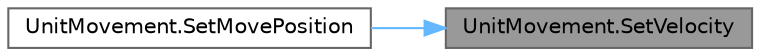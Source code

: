 digraph "UnitMovement.SetVelocity"
{
 // LATEX_PDF_SIZE
  bgcolor="transparent";
  edge [fontname=Helvetica,fontsize=10,labelfontname=Helvetica,labelfontsize=10];
  node [fontname=Helvetica,fontsize=10,shape=box,height=0.2,width=0.4];
  rankdir="RL";
  Node1 [label="UnitMovement.SetVelocity",height=0.2,width=0.4,color="gray40", fillcolor="grey60", style="filled", fontcolor="black",tooltip=" "];
  Node1 -> Node2 [dir="back",color="steelblue1",style="solid"];
  Node2 [label="UnitMovement.SetMovePosition",height=0.2,width=0.4,color="grey40", fillcolor="white", style="filled",URL="$class_unit_movement.html#a9139aec755afad2f5408ef784f562284",tooltip=" "];
}
